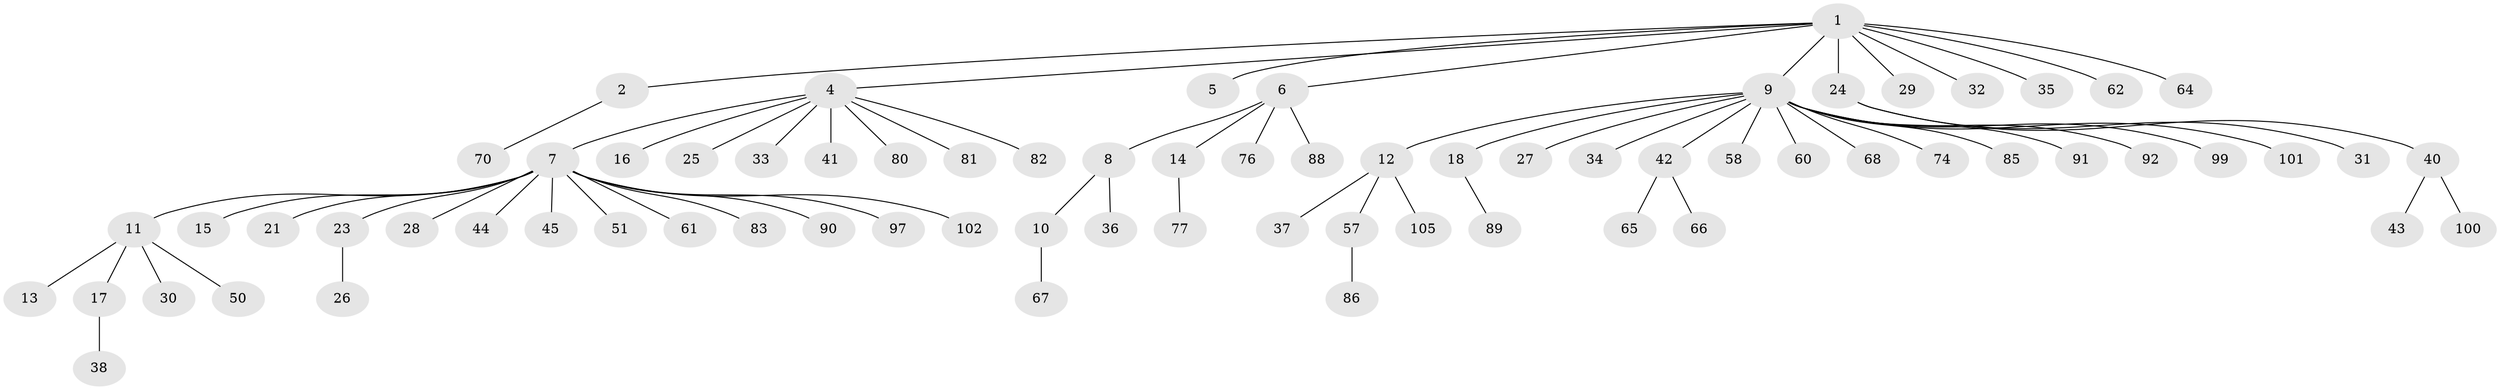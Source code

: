 // original degree distribution, {8: 0.009523809523809525, 2: 0.13333333333333333, 6: 0.01904761904761905, 10: 0.009523809523809525, 1: 0.7047619047619048, 5: 0.009523809523809525, 14: 0.009523809523809525, 3: 0.06666666666666667, 16: 0.009523809523809525, 9: 0.009523809523809525, 4: 0.009523809523809525, 7: 0.009523809523809525}
// Generated by graph-tools (version 1.1) at 2025/18/03/04/25 18:18:09]
// undirected, 73 vertices, 72 edges
graph export_dot {
graph [start="1"]
  node [color=gray90,style=filled];
  1 [super="+3+20"];
  2;
  4 [super="+48"];
  5;
  6;
  7;
  8;
  9 [super="+19"];
  10;
  11 [super="+46+47+72+95"];
  12;
  13;
  14 [super="+22"];
  15;
  16;
  17;
  18 [super="+73"];
  21;
  23 [super="+75+56+69+52"];
  24 [super="+39+78+84+71"];
  25 [super="+49+87"];
  26;
  27;
  28;
  29;
  30;
  31;
  32;
  33;
  34;
  35;
  36;
  37;
  38;
  40;
  41 [super="+93"];
  42;
  43 [super="+53"];
  44;
  45;
  50;
  51 [super="+104+94"];
  57 [super="+59"];
  58;
  60;
  61;
  62;
  64;
  65;
  66;
  67 [super="+98"];
  68;
  70;
  74;
  76;
  77;
  80;
  81;
  82;
  83;
  85;
  86;
  88;
  89;
  90;
  91;
  92;
  97;
  99;
  100;
  101;
  102;
  105;
  1 -- 2;
  1 -- 5;
  1 -- 24;
  1 -- 29;
  1 -- 62;
  1 -- 64;
  1 -- 32;
  1 -- 35;
  1 -- 4;
  1 -- 6;
  1 -- 9;
  2 -- 70;
  4 -- 7;
  4 -- 16;
  4 -- 25;
  4 -- 33;
  4 -- 41;
  4 -- 80;
  4 -- 81;
  4 -- 82;
  6 -- 8;
  6 -- 14;
  6 -- 76;
  6 -- 88;
  7 -- 11;
  7 -- 15;
  7 -- 21;
  7 -- 23;
  7 -- 28;
  7 -- 44;
  7 -- 45;
  7 -- 51;
  7 -- 61;
  7 -- 83;
  7 -- 90;
  7 -- 97;
  7 -- 102;
  8 -- 10;
  8 -- 36;
  9 -- 12;
  9 -- 18;
  9 -- 27;
  9 -- 34;
  9 -- 42;
  9 -- 58;
  9 -- 60;
  9 -- 68;
  9 -- 74;
  9 -- 85;
  9 -- 91;
  9 -- 92;
  9 -- 99;
  9 -- 101;
  10 -- 67;
  11 -- 13;
  11 -- 17;
  11 -- 30;
  11 -- 50;
  12 -- 37;
  12 -- 57;
  12 -- 105;
  14 -- 77;
  17 -- 38;
  18 -- 89;
  23 -- 26;
  24 -- 31;
  24 -- 40;
  40 -- 43;
  40 -- 100;
  42 -- 65;
  42 -- 66;
  57 -- 86;
}
